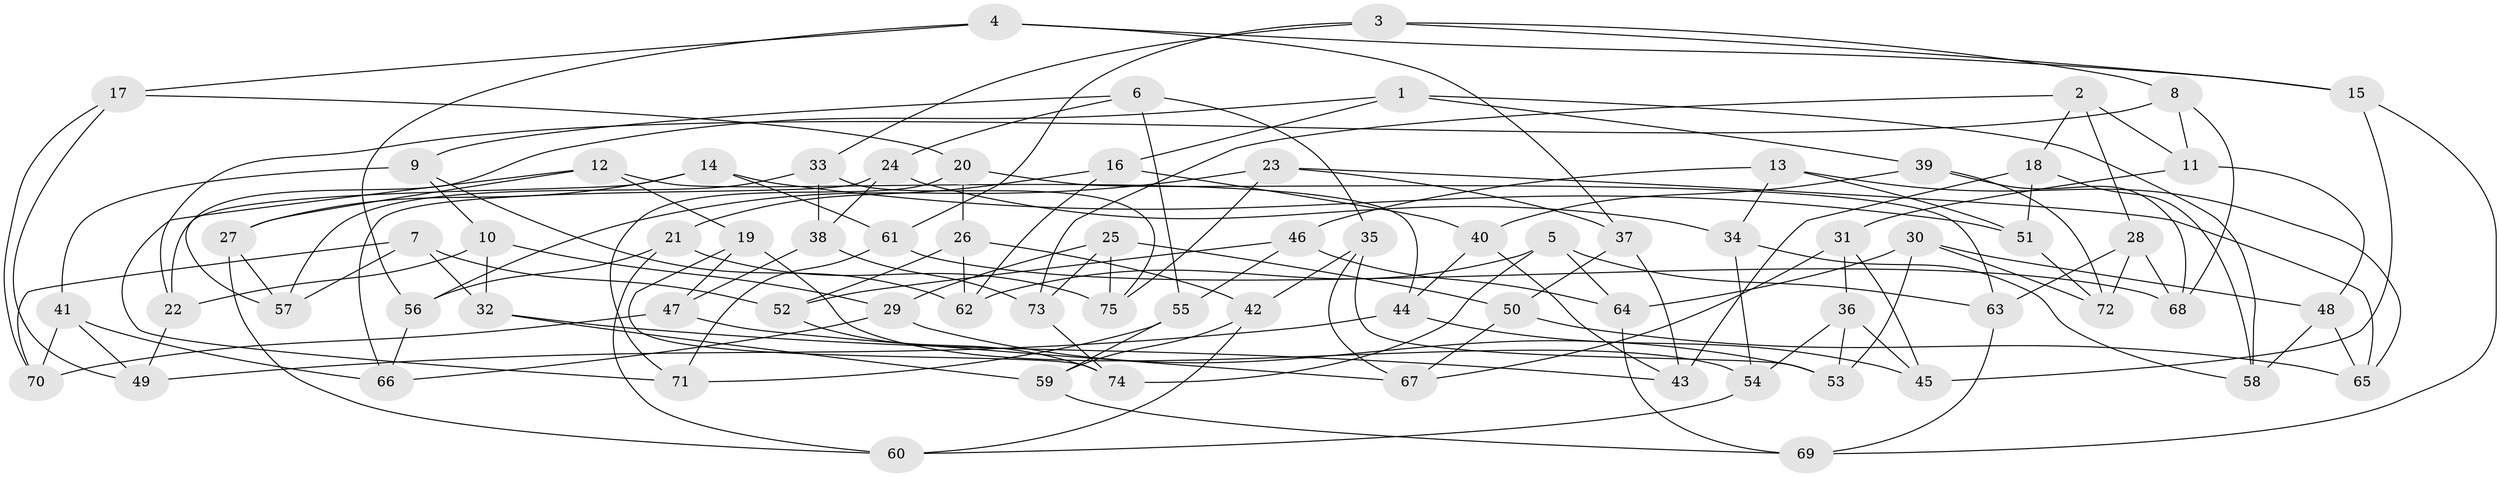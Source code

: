 // Generated by graph-tools (version 1.1) at 2025/11/02/27/25 16:11:50]
// undirected, 75 vertices, 150 edges
graph export_dot {
graph [start="1"]
  node [color=gray90,style=filled];
  1;
  2;
  3;
  4;
  5;
  6;
  7;
  8;
  9;
  10;
  11;
  12;
  13;
  14;
  15;
  16;
  17;
  18;
  19;
  20;
  21;
  22;
  23;
  24;
  25;
  26;
  27;
  28;
  29;
  30;
  31;
  32;
  33;
  34;
  35;
  36;
  37;
  38;
  39;
  40;
  41;
  42;
  43;
  44;
  45;
  46;
  47;
  48;
  49;
  50;
  51;
  52;
  53;
  54;
  55;
  56;
  57;
  58;
  59;
  60;
  61;
  62;
  63;
  64;
  65;
  66;
  67;
  68;
  69;
  70;
  71;
  72;
  73;
  74;
  75;
  1 -- 57;
  1 -- 58;
  1 -- 16;
  1 -- 39;
  2 -- 28;
  2 -- 11;
  2 -- 73;
  2 -- 18;
  3 -- 15;
  3 -- 33;
  3 -- 8;
  3 -- 61;
  4 -- 56;
  4 -- 15;
  4 -- 37;
  4 -- 17;
  5 -- 63;
  5 -- 64;
  5 -- 62;
  5 -- 74;
  6 -- 9;
  6 -- 55;
  6 -- 35;
  6 -- 24;
  7 -- 70;
  7 -- 57;
  7 -- 32;
  7 -- 52;
  8 -- 11;
  8 -- 22;
  8 -- 68;
  9 -- 10;
  9 -- 62;
  9 -- 41;
  10 -- 32;
  10 -- 29;
  10 -- 22;
  11 -- 48;
  11 -- 31;
  12 -- 19;
  12 -- 71;
  12 -- 27;
  12 -- 44;
  13 -- 65;
  13 -- 34;
  13 -- 51;
  13 -- 46;
  14 -- 27;
  14 -- 51;
  14 -- 61;
  14 -- 22;
  15 -- 69;
  15 -- 45;
  16 -- 21;
  16 -- 62;
  16 -- 40;
  17 -- 20;
  17 -- 70;
  17 -- 49;
  18 -- 51;
  18 -- 58;
  18 -- 43;
  19 -- 54;
  19 -- 74;
  19 -- 47;
  20 -- 26;
  20 -- 63;
  20 -- 71;
  21 -- 60;
  21 -- 56;
  21 -- 75;
  22 -- 49;
  23 -- 56;
  23 -- 37;
  23 -- 65;
  23 -- 75;
  24 -- 34;
  24 -- 38;
  24 -- 66;
  25 -- 75;
  25 -- 50;
  25 -- 73;
  25 -- 29;
  26 -- 62;
  26 -- 42;
  26 -- 52;
  27 -- 60;
  27 -- 57;
  28 -- 63;
  28 -- 72;
  28 -- 68;
  29 -- 53;
  29 -- 66;
  30 -- 64;
  30 -- 48;
  30 -- 72;
  30 -- 53;
  31 -- 36;
  31 -- 67;
  31 -- 45;
  32 -- 59;
  32 -- 43;
  33 -- 38;
  33 -- 57;
  33 -- 75;
  34 -- 54;
  34 -- 58;
  35 -- 53;
  35 -- 67;
  35 -- 42;
  36 -- 45;
  36 -- 53;
  36 -- 54;
  37 -- 50;
  37 -- 43;
  38 -- 73;
  38 -- 47;
  39 -- 40;
  39 -- 68;
  39 -- 72;
  40 -- 43;
  40 -- 44;
  41 -- 70;
  41 -- 66;
  41 -- 49;
  42 -- 59;
  42 -- 60;
  44 -- 49;
  44 -- 45;
  46 -- 52;
  46 -- 55;
  46 -- 64;
  47 -- 70;
  47 -- 67;
  48 -- 58;
  48 -- 65;
  50 -- 67;
  50 -- 65;
  51 -- 72;
  52 -- 74;
  54 -- 60;
  55 -- 71;
  55 -- 59;
  56 -- 66;
  59 -- 69;
  61 -- 68;
  61 -- 71;
  63 -- 69;
  64 -- 69;
  73 -- 74;
}

